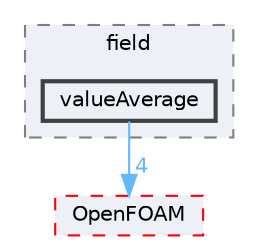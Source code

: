 digraph "src/functionObjects/field/valueAverage"
{
 // LATEX_PDF_SIZE
  bgcolor="transparent";
  edge [fontname=Helvetica,fontsize=10,labelfontname=Helvetica,labelfontsize=10];
  node [fontname=Helvetica,fontsize=10,shape=box,height=0.2,width=0.4];
  compound=true
  subgraph clusterdir_bae024cac12ddc6733a616261920a91f {
    graph [ bgcolor="#edf0f7", pencolor="grey50", label="field", fontname=Helvetica,fontsize=10 style="filled,dashed", URL="dir_bae024cac12ddc6733a616261920a91f.html",tooltip=""]
  dir_0394b26f09bc4f851d4601dc8cfd02a9 [label="valueAverage", fillcolor="#edf0f7", color="grey25", style="filled,bold", URL="dir_0394b26f09bc4f851d4601dc8cfd02a9.html",tooltip=""];
  }
  dir_c5473ff19b20e6ec4dfe5c310b3778a8 [label="OpenFOAM", fillcolor="#edf0f7", color="red", style="filled,dashed", URL="dir_c5473ff19b20e6ec4dfe5c310b3778a8.html",tooltip=""];
  dir_0394b26f09bc4f851d4601dc8cfd02a9->dir_c5473ff19b20e6ec4dfe5c310b3778a8 [headlabel="4", labeldistance=1.5 headhref="dir_004246_002695.html" href="dir_004246_002695.html" color="steelblue1" fontcolor="steelblue1"];
}
